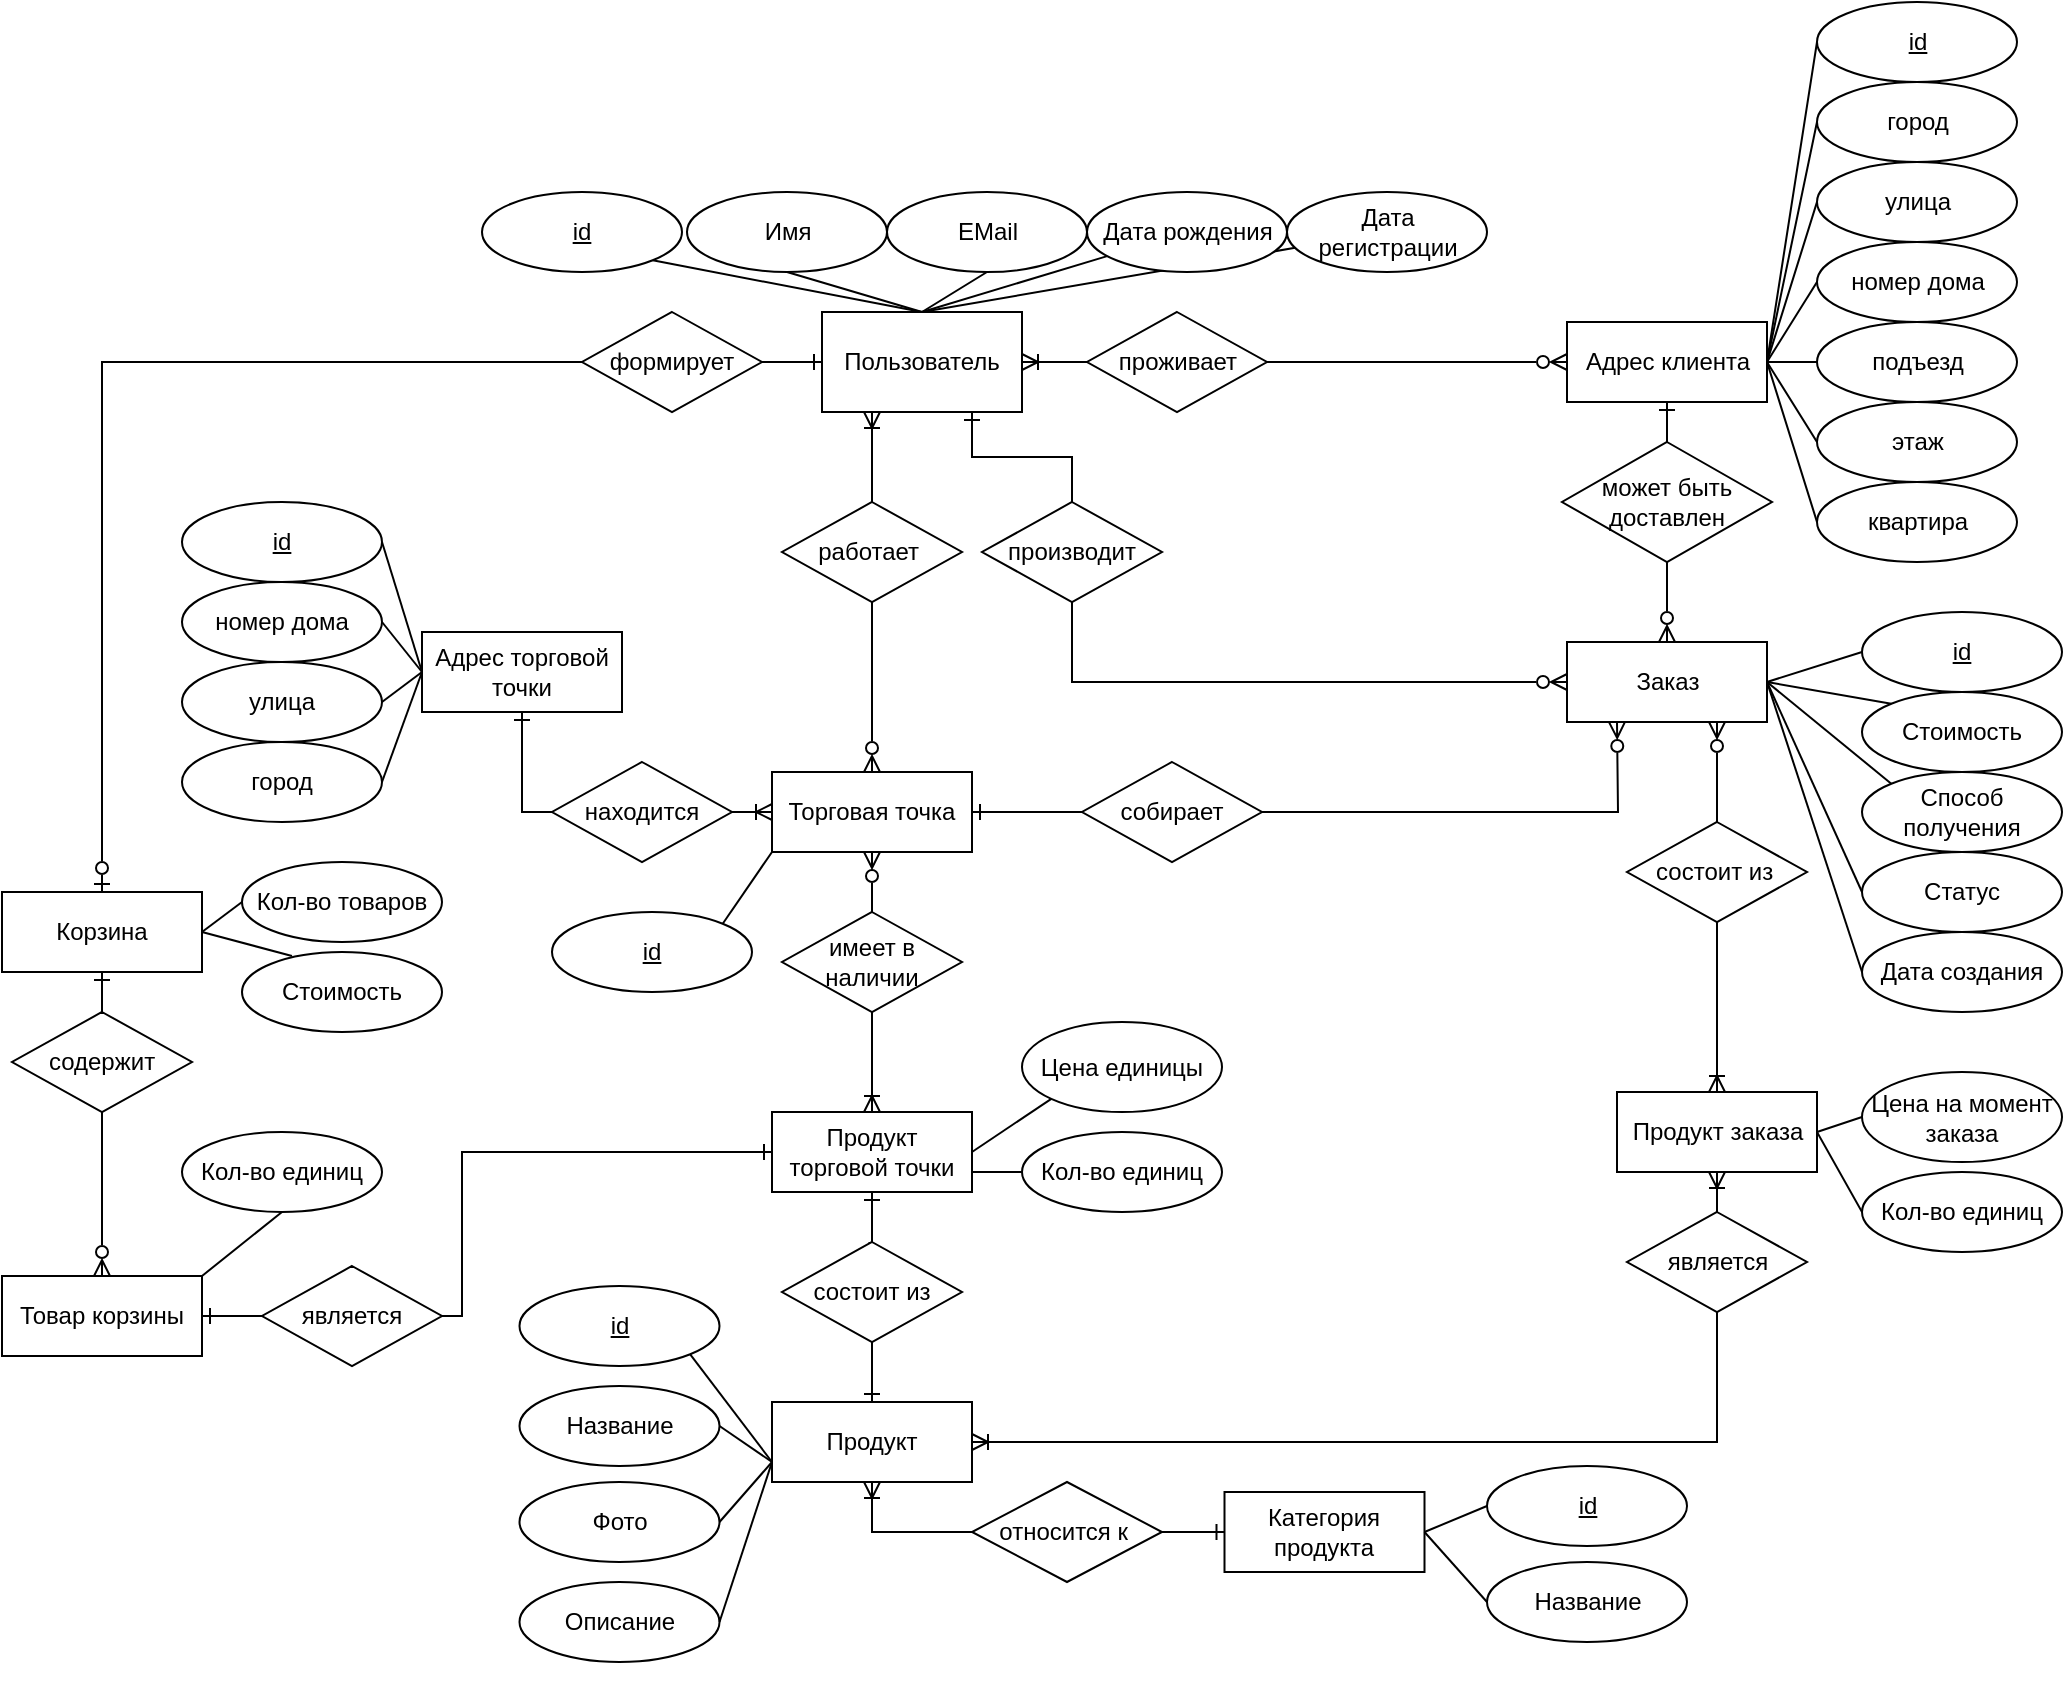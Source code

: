 <mxfile version="20.3.0" type="device"><diagram id="R2lEEEUBdFMjLlhIrx00" name="Page-1"><mxGraphModel dx="2272" dy="1844" grid="1" gridSize="10" guides="1" tooltips="1" connect="1" arrows="1" fold="1" page="1" pageScale="1" pageWidth="850" pageHeight="1100" math="0" shadow="0" extFonts="Permanent Marker^https://fonts.googleapis.com/css?family=Permanent+Marker"><root><mxCell id="0"/><mxCell id="1" parent="0"/><mxCell id="U20FG_ECyOCE9orLA3oo-28" style="rounded=0;orthogonalLoop=1;jettySize=auto;html=1;exitX=0.5;exitY=0;exitDx=0;exitDy=0;endArrow=none;endFill=0;" parent="1" source="U20FG_ECyOCE9orLA3oo-1" target="U20FG_ECyOCE9orLA3oo-9" edge="1"><mxGeometry relative="1" as="geometry"/></mxCell><mxCell id="U20FG_ECyOCE9orLA3oo-31" style="shape=connector;rounded=0;orthogonalLoop=1;jettySize=auto;html=1;exitX=0.5;exitY=0;exitDx=0;exitDy=0;labelBackgroundColor=default;fontFamily=Helvetica;fontSize=11;fontColor=default;endArrow=none;endFill=0;strokeColor=default;" parent="1" source="U20FG_ECyOCE9orLA3oo-1" target="U20FG_ECyOCE9orLA3oo-15" edge="1"><mxGeometry relative="1" as="geometry"/></mxCell><mxCell id="U20FG_ECyOCE9orLA3oo-32" style="shape=connector;rounded=0;orthogonalLoop=1;jettySize=auto;html=1;exitX=0.5;exitY=0;exitDx=0;exitDy=0;entryX=0.5;entryY=1;entryDx=0;entryDy=0;labelBackgroundColor=default;fontFamily=Helvetica;fontSize=11;fontColor=default;endArrow=none;endFill=0;strokeColor=default;" parent="1" source="U20FG_ECyOCE9orLA3oo-1" target="U20FG_ECyOCE9orLA3oo-10" edge="1"><mxGeometry relative="1" as="geometry"/></mxCell><mxCell id="U20FG_ECyOCE9orLA3oo-33" style="shape=connector;rounded=0;orthogonalLoop=1;jettySize=auto;html=1;exitX=0.5;exitY=0;exitDx=0;exitDy=0;entryX=1;entryY=1;entryDx=0;entryDy=0;labelBackgroundColor=default;fontFamily=Helvetica;fontSize=11;fontColor=default;endArrow=none;endFill=0;strokeColor=default;" parent="1" source="U20FG_ECyOCE9orLA3oo-1" target="U20FG_ECyOCE9orLA3oo-7" edge="1"><mxGeometry relative="1" as="geometry"/></mxCell><mxCell id="1pw1rTgj_6xdstITF7Y5-131" style="edgeStyle=orthogonalEdgeStyle;rounded=0;orthogonalLoop=1;jettySize=auto;html=1;exitX=0.75;exitY=1;exitDx=0;exitDy=0;startArrow=ERone;startFill=0;endArrow=none;endFill=0;entryX=0.5;entryY=0;entryDx=0;entryDy=0;" parent="1" source="U20FG_ECyOCE9orLA3oo-1" target="1pw1rTgj_6xdstITF7Y5-12" edge="1"><mxGeometry relative="1" as="geometry"><mxPoint x="400" y="190" as="targetPoint"/></mxGeometry></mxCell><mxCell id="U20FG_ECyOCE9orLA3oo-1" value="Пользователь" style="whiteSpace=wrap;html=1;align=center;" parent="1" vertex="1"><mxGeometry x="270" y="60" width="100" height="50" as="geometry"/></mxCell><mxCell id="U20FG_ECyOCE9orLA3oo-7" value="id" style="ellipse;whiteSpace=wrap;html=1;align=center;fontStyle=4;" parent="1" vertex="1"><mxGeometry x="100" width="100" height="40" as="geometry"/></mxCell><mxCell id="U20FG_ECyOCE9orLA3oo-9" value="Дата рождения" style="ellipse;whiteSpace=wrap;html=1;align=center;" parent="1" vertex="1"><mxGeometry x="402.5" width="100" height="40" as="geometry"/></mxCell><mxCell id="U20FG_ECyOCE9orLA3oo-10" value="Имя" style="ellipse;whiteSpace=wrap;html=1;align=center;" parent="1" vertex="1"><mxGeometry x="202.5" width="100" height="40" as="geometry"/></mxCell><mxCell id="x06Qnozchg4ZHrSEss-6-11" style="edgeStyle=orthogonalEdgeStyle;shape=connector;rounded=0;orthogonalLoop=1;jettySize=auto;html=1;exitX=0.5;exitY=0;exitDx=0;exitDy=0;labelBackgroundColor=default;fontFamily=Helvetica;fontSize=11;fontColor=default;endArrow=ERone;endFill=0;strokeColor=default;entryX=0.5;entryY=1;entryDx=0;entryDy=0;startArrow=none;" parent="1" source="x06Qnozchg4ZHrSEss-6-12" target="x06Qnozchg4ZHrSEss-6-10" edge="1"><mxGeometry relative="1" as="geometry"><mxPoint x="-100" y="485" as="targetPoint"/></mxGeometry></mxCell><mxCell id="x06Qnozchg4ZHrSEss-6-18" style="edgeStyle=orthogonalEdgeStyle;shape=connector;rounded=0;orthogonalLoop=1;jettySize=auto;html=1;exitX=0.5;exitY=0;exitDx=0;exitDy=0;entryX=0.5;entryY=1;entryDx=0;entryDy=0;labelBackgroundColor=default;fontFamily=Helvetica;fontSize=11;fontColor=default;startArrow=none;startFill=0;endArrow=ERzeroToMany;endFill=0;strokeColor=default;" parent="1" source="x06Qnozchg4ZHrSEss-6-19" target="x06Qnozchg4ZHrSEss-6-17" edge="1"><mxGeometry relative="1" as="geometry"/></mxCell><mxCell id="1pw1rTgj_6xdstITF7Y5-3" style="orthogonalLoop=1;jettySize=auto;html=1;entryX=0;entryY=1;entryDx=0;entryDy=0;startArrow=none;startFill=0;endArrow=none;endFill=0;rounded=0;exitX=1;exitY=0.5;exitDx=0;exitDy=0;" parent="1" source="1pw1rTgj_6xdstITF7Y5-114" target="1pw1rTgj_6xdstITF7Y5-2" edge="1"><mxGeometry relative="1" as="geometry"><mxPoint x="300" y="752" as="sourcePoint"/></mxGeometry></mxCell><mxCell id="1pw1rTgj_6xdstITF7Y5-69" style="edgeStyle=orthogonalEdgeStyle;rounded=0;orthogonalLoop=1;jettySize=auto;html=1;exitX=1;exitY=0.5;exitDx=0;exitDy=0;entryX=0.5;entryY=1;entryDx=0;entryDy=0;startArrow=ERoneToMany;startFill=0;endArrow=none;endFill=0;" parent="1" source="U20FG_ECyOCE9orLA3oo-12" target="1pw1rTgj_6xdstITF7Y5-66" edge="1"><mxGeometry relative="1" as="geometry"/></mxCell><mxCell id="1pw1rTgj_6xdstITF7Y5-98" style="edgeStyle=orthogonalEdgeStyle;rounded=0;orthogonalLoop=1;jettySize=auto;html=1;exitX=0.5;exitY=1;exitDx=0;exitDy=0;entryX=0;entryY=0.5;entryDx=0;entryDy=0;startArrow=ERoneToMany;startFill=0;endArrow=none;endFill=0;" parent="1" source="U20FG_ECyOCE9orLA3oo-12" target="1pw1rTgj_6xdstITF7Y5-97" edge="1"><mxGeometry relative="1" as="geometry"/></mxCell><mxCell id="1pw1rTgj_6xdstITF7Y5-111" style="edgeStyle=orthogonalEdgeStyle;rounded=0;orthogonalLoop=1;jettySize=auto;html=1;startArrow=ERone;startFill=0;endArrow=none;endFill=0;exitX=0;exitY=0.5;exitDx=0;exitDy=0;entryX=1;entryY=0.5;entryDx=0;entryDy=0;" parent="1" source="1pw1rTgj_6xdstITF7Y5-114" target="1pw1rTgj_6xdstITF7Y5-109" edge="1"><mxGeometry relative="1" as="geometry"><Array as="points"><mxPoint x="90" y="480"/><mxPoint x="90" y="562"/></Array></mxGeometry></mxCell><mxCell id="1pw1rTgj_6xdstITF7Y5-118" style="edgeStyle=orthogonalEdgeStyle;rounded=0;orthogonalLoop=1;jettySize=auto;html=1;exitX=0.5;exitY=0;exitDx=0;exitDy=0;entryX=0.5;entryY=1;entryDx=0;entryDy=0;startArrow=ERone;startFill=0;endArrow=none;endFill=0;" parent="1" source="U20FG_ECyOCE9orLA3oo-12" edge="1"><mxGeometry relative="1" as="geometry"><mxPoint x="293.75" y="525" as="targetPoint"/></mxGeometry></mxCell><mxCell id="U20FG_ECyOCE9orLA3oo-12" value="Продукт" style="whiteSpace=wrap;html=1;align=center;" parent="1" vertex="1"><mxGeometry x="245" y="605" width="100" height="40" as="geometry"/></mxCell><mxCell id="U20FG_ECyOCE9orLA3oo-13" value="Фото" style="ellipse;whiteSpace=wrap;html=1;align=center;" parent="1" vertex="1"><mxGeometry x="118.75" y="645" width="100" height="40" as="geometry"/></mxCell><mxCell id="U20FG_ECyOCE9orLA3oo-14" value="Описание" style="ellipse;whiteSpace=wrap;html=1;align=center;" parent="1" vertex="1"><mxGeometry x="118.75" y="695" width="100" height="40" as="geometry"/></mxCell><mxCell id="U20FG_ECyOCE9orLA3oo-15" value="Дата регистрации" style="ellipse;whiteSpace=wrap;html=1;align=center;" parent="1" vertex="1"><mxGeometry x="502.5" width="100" height="40" as="geometry"/></mxCell><mxCell id="U20FG_ECyOCE9orLA3oo-18" value="id" style="ellipse;whiteSpace=wrap;html=1;align=center;fontStyle=4;" parent="1" vertex="1"><mxGeometry x="118.75" y="547" width="100" height="40" as="geometry"/></mxCell><mxCell id="U20FG_ECyOCE9orLA3oo-39" value="" style="edgeStyle=orthogonalEdgeStyle;fontSize=12;html=1;endArrow=ERzeroToMany;rounded=0;exitX=1;exitY=0.5;exitDx=0;exitDy=0;startArrow=none;startFill=0;entryX=0;entryY=0.5;entryDx=0;entryDy=0;endFill=0;" parent="1" source="1pw1rTgj_6xdstITF7Y5-32" target="1pw1rTgj_6xdstITF7Y5-34" edge="1"><mxGeometry width="100" height="100" relative="1" as="geometry"><mxPoint x="527.5" y="95" as="sourcePoint"/><mxPoint x="537.5" y="95" as="targetPoint"/><Array as="points"/></mxGeometry></mxCell><mxCell id="U20FG_ECyOCE9orLA3oo-49" style="shape=connector;rounded=0;orthogonalLoop=1;jettySize=auto;html=1;exitX=0;exitY=0.75;exitDx=0;exitDy=0;entryX=1;entryY=1;entryDx=0;entryDy=0;labelBackgroundColor=default;fontFamily=Helvetica;fontSize=11;fontColor=default;endArrow=none;endFill=0;strokeColor=default;" parent="1" source="U20FG_ECyOCE9orLA3oo-12" target="U20FG_ECyOCE9orLA3oo-18" edge="1"><mxGeometry relative="1" as="geometry"><mxPoint x="258.75" y="302" as="sourcePoint"/><mxPoint x="138.75" y="332" as="targetPoint"/></mxGeometry></mxCell><mxCell id="U20FG_ECyOCE9orLA3oo-50" style="shape=connector;rounded=0;orthogonalLoop=1;jettySize=auto;html=1;exitX=0;exitY=0.75;exitDx=0;exitDy=0;entryX=1;entryY=0.5;entryDx=0;entryDy=0;labelBackgroundColor=default;fontFamily=Helvetica;fontSize=11;fontColor=default;endArrow=none;endFill=0;strokeColor=default;" parent="1" source="U20FG_ECyOCE9orLA3oo-12" target="U20FG_ECyOCE9orLA3oo-13" edge="1"><mxGeometry relative="1" as="geometry"><mxPoint x="303.75" y="752" as="sourcePoint"/><mxPoint x="178.75" y="822" as="targetPoint"/></mxGeometry></mxCell><mxCell id="U20FG_ECyOCE9orLA3oo-52" style="shape=connector;rounded=0;orthogonalLoop=1;jettySize=auto;html=1;exitX=0;exitY=0.75;exitDx=0;exitDy=0;entryX=1;entryY=0.5;entryDx=0;entryDy=0;labelBackgroundColor=default;fontFamily=Helvetica;fontSize=11;fontColor=default;endArrow=none;endFill=0;strokeColor=default;" parent="1" source="U20FG_ECyOCE9orLA3oo-12" target="U20FG_ECyOCE9orLA3oo-14" edge="1"><mxGeometry relative="1" as="geometry"><mxPoint x="313.75" y="762" as="sourcePoint"/><mxPoint x="188.75" y="832" as="targetPoint"/></mxGeometry></mxCell><mxCell id="x06Qnozchg4ZHrSEss-6-2" value="улица" style="ellipse;whiteSpace=wrap;html=1;align=center;" parent="1" vertex="1"><mxGeometry x="-50" y="235" width="100" height="40" as="geometry"/></mxCell><mxCell id="x06Qnozchg4ZHrSEss-6-14" style="edgeStyle=orthogonalEdgeStyle;shape=connector;rounded=0;orthogonalLoop=1;jettySize=auto;html=1;entryX=0;entryY=0.5;entryDx=0;entryDy=0;labelBackgroundColor=default;fontFamily=Helvetica;fontSize=11;fontColor=default;startArrow=none;startFill=0;endArrow=ERone;endFill=0;strokeColor=default;exitX=1;exitY=0.5;exitDx=0;exitDy=0;" parent="1" source="1pw1rTgj_6xdstITF7Y5-136" target="U20FG_ECyOCE9orLA3oo-1" edge="1"><mxGeometry relative="1" as="geometry"><mxPoint x="-90" y="175" as="sourcePoint"/><Array as="points"/></mxGeometry></mxCell><mxCell id="x06Qnozchg4ZHrSEss-6-35" style="edgeStyle=orthogonalEdgeStyle;shape=connector;rounded=0;orthogonalLoop=1;jettySize=auto;html=1;exitX=0;exitY=0.5;exitDx=0;exitDy=0;entryX=1;entryY=0.5;entryDx=0;entryDy=0;labelBackgroundColor=default;fontFamily=Helvetica;fontSize=11;fontColor=default;startArrow=none;startFill=0;endArrow=ERone;endFill=0;strokeColor=default;" parent="1" source="x06Qnozchg4ZHrSEss-6-36" target="x06Qnozchg4ZHrSEss-6-17" edge="1"><mxGeometry relative="1" as="geometry"><Array as="points"/></mxGeometry></mxCell><mxCell id="IJfcy56c3sRoouKQD-Ov-7" style="rounded=0;orthogonalLoop=1;jettySize=auto;html=1;exitX=1;exitY=0.5;exitDx=0;exitDy=0;entryX=0.25;entryY=0.05;entryDx=0;entryDy=0;fontColor=#B3B3B3;startArrow=none;startFill=0;endArrow=none;endFill=0;entryPerimeter=0;" edge="1" parent="1" source="x06Qnozchg4ZHrSEss-6-10" target="IJfcy56c3sRoouKQD-Ov-5"><mxGeometry relative="1" as="geometry"/></mxCell><mxCell id="IJfcy56c3sRoouKQD-Ov-8" style="edgeStyle=none;rounded=0;orthogonalLoop=1;jettySize=auto;html=1;exitX=1;exitY=0.5;exitDx=0;exitDy=0;entryX=0;entryY=0.5;entryDx=0;entryDy=0;fontColor=#B3B3B3;startArrow=none;startFill=0;endArrow=none;endFill=0;" edge="1" parent="1" source="x06Qnozchg4ZHrSEss-6-10" target="IJfcy56c3sRoouKQD-Ov-6"><mxGeometry relative="1" as="geometry"/></mxCell><mxCell id="x06Qnozchg4ZHrSEss-6-10" value="Корзина" style="whiteSpace=wrap;html=1;align=center;" parent="1" vertex="1"><mxGeometry x="-140" y="350" width="100" height="40" as="geometry"/></mxCell><mxCell id="x06Qnozchg4ZHrSEss-6-12" value="содержит" style="shape=rhombus;perimeter=rhombusPerimeter;whiteSpace=wrap;html=1;align=center;" parent="1" vertex="1"><mxGeometry x="-135" y="410" width="90" height="50" as="geometry"/></mxCell><mxCell id="x06Qnozchg4ZHrSEss-6-13" value="" style="edgeStyle=orthogonalEdgeStyle;shape=connector;rounded=0;orthogonalLoop=1;jettySize=auto;html=1;exitX=0.5;exitY=0;exitDx=0;exitDy=0;labelBackgroundColor=default;fontFamily=Helvetica;fontSize=11;fontColor=default;endArrow=none;endFill=0;strokeColor=default;entryX=0.5;entryY=1;entryDx=0;entryDy=0;startArrow=ERzeroToMany;startFill=0;" parent="1" source="1pw1rTgj_6xdstITF7Y5-108" target="x06Qnozchg4ZHrSEss-6-12" edge="1"><mxGeometry relative="1" as="geometry"><mxPoint x="-90" y="450" as="targetPoint"/><mxPoint x="270" y="535" as="sourcePoint"/></mxGeometry></mxCell><mxCell id="x06Qnozchg4ZHrSEss-6-16" value="" style="edgeStyle=orthogonalEdgeStyle;shape=connector;rounded=0;orthogonalLoop=1;jettySize=auto;html=1;entryX=0;entryY=0.5;entryDx=0;entryDy=0;labelBackgroundColor=default;fontFamily=Helvetica;fontSize=11;fontColor=default;startArrow=ERzeroToOne;startFill=0;endArrow=none;endFill=0;strokeColor=default;exitX=0.5;exitY=0;exitDx=0;exitDy=0;" parent="1" source="x06Qnozchg4ZHrSEss-6-10" target="1pw1rTgj_6xdstITF7Y5-136" edge="1"><mxGeometry relative="1" as="geometry"><mxPoint x="-90" y="365" as="sourcePoint"/><mxPoint x="-90" y="205" as="targetPoint"/></mxGeometry></mxCell><mxCell id="1pw1rTgj_6xdstITF7Y5-6" style="edgeStyle=none;rounded=0;orthogonalLoop=1;jettySize=auto;html=1;entryX=0.5;entryY=1;entryDx=0;entryDy=0;startArrow=none;startFill=0;endArrow=ERone;endFill=0;exitX=0;exitY=0.5;exitDx=0;exitDy=0;" parent="1" source="1pw1rTgj_6xdstITF7Y5-7" target="1pw1rTgj_6xdstITF7Y5-4" edge="1"><mxGeometry relative="1" as="geometry"><mxPoint x="110" y="380" as="sourcePoint"/><Array as="points"><mxPoint x="120" y="310"/></Array></mxGeometry></mxCell><mxCell id="x06Qnozchg4ZHrSEss-6-17" value="Торговая точка" style="whiteSpace=wrap;html=1;align=center;" parent="1" vertex="1"><mxGeometry x="245" y="290" width="100" height="40" as="geometry"/></mxCell><mxCell id="x06Qnozchg4ZHrSEss-6-19" value="имеет в наличии" style="shape=rhombus;perimeter=rhombusPerimeter;whiteSpace=wrap;html=1;align=center;" parent="1" vertex="1"><mxGeometry x="250" y="360" width="90" height="50" as="geometry"/></mxCell><mxCell id="x06Qnozchg4ZHrSEss-6-20" value="" style="edgeStyle=orthogonalEdgeStyle;shape=connector;rounded=0;orthogonalLoop=1;jettySize=auto;html=1;exitX=0.5;exitY=0;exitDx=0;exitDy=0;entryX=0.5;entryY=1;entryDx=0;entryDy=0;labelBackgroundColor=default;fontFamily=Helvetica;fontSize=11;fontColor=default;startArrow=ERoneToMany;startFill=0;endArrow=none;endFill=0;strokeColor=default;" parent="1" source="1pw1rTgj_6xdstITF7Y5-114" target="x06Qnozchg4ZHrSEss-6-19" edge="1"><mxGeometry relative="1" as="geometry"><mxPoint x="290" y="515" as="sourcePoint"/><mxPoint x="260" y="375" as="targetPoint"/></mxGeometry></mxCell><mxCell id="x06Qnozchg4ZHrSEss-6-25" value="город" style="ellipse;whiteSpace=wrap;html=1;align=center;" parent="1" vertex="1"><mxGeometry x="-50" y="275" width="100" height="40" as="geometry"/></mxCell><mxCell id="x06Qnozchg4ZHrSEss-6-27" style="rounded=0;orthogonalLoop=1;jettySize=auto;html=1;endArrow=none;endFill=0;entryX=1;entryY=0.5;entryDx=0;entryDy=0;exitX=0;exitY=0.5;exitDx=0;exitDy=0;" parent="1" source="1pw1rTgj_6xdstITF7Y5-4" target="x06Qnozchg4ZHrSEss-6-25" edge="1"><mxGeometry relative="1" as="geometry"><mxPoint x="-170" y="385" as="sourcePoint"/><mxPoint x="-201.538" y="84.991" as="targetPoint"/></mxGeometry></mxCell><mxCell id="x06Qnozchg4ZHrSEss-6-28" value="id" style="ellipse;whiteSpace=wrap;html=1;align=center;fontStyle=4;" parent="1" vertex="1"><mxGeometry x="135" y="360" width="100" height="40" as="geometry"/></mxCell><mxCell id="x06Qnozchg4ZHrSEss-6-31" style="shape=connector;rounded=0;orthogonalLoop=1;jettySize=auto;html=1;exitX=0;exitY=1;exitDx=0;exitDy=0;labelBackgroundColor=default;fontFamily=Helvetica;fontSize=11;fontColor=default;endArrow=none;endFill=0;strokeColor=default;entryX=1;entryY=0;entryDx=0;entryDy=0;" parent="1" source="x06Qnozchg4ZHrSEss-6-17" target="x06Qnozchg4ZHrSEss-6-28" edge="1"><mxGeometry relative="1" as="geometry"><mxPoint x="335" y="190" as="sourcePoint"/><mxPoint x="433.321" y="78.854" as="targetPoint"/></mxGeometry></mxCell><mxCell id="x06Qnozchg4ZHrSEss-6-33" style="rounded=0;orthogonalLoop=1;jettySize=auto;html=1;exitX=0;exitY=0.5;exitDx=0;exitDy=0;endArrow=none;endFill=0;entryX=1;entryY=0.5;entryDx=0;entryDy=0;" parent="1" source="1pw1rTgj_6xdstITF7Y5-4" target="x06Qnozchg4ZHrSEss-6-2" edge="1"><mxGeometry relative="1" as="geometry"><mxPoint x="-160" y="385" as="sourcePoint"/><mxPoint x="-100" y="395" as="targetPoint"/></mxGeometry></mxCell><mxCell id="1pw1rTgj_6xdstITF7Y5-13" style="edgeStyle=none;rounded=0;orthogonalLoop=1;jettySize=auto;html=1;exitX=1;exitY=0.5;exitDx=0;exitDy=0;entryX=0.25;entryY=1;entryDx=0;entryDy=0;startArrow=none;startFill=0;endArrow=ERzeroToMany;endFill=0;" parent="1" source="x06Qnozchg4ZHrSEss-6-36" target="1pw1rTgj_6xdstITF7Y5-11" edge="1"><mxGeometry relative="1" as="geometry"><Array as="points"><mxPoint x="668" y="310"/></Array></mxGeometry></mxCell><mxCell id="x06Qnozchg4ZHrSEss-6-45" value="номер дома" style="ellipse;whiteSpace=wrap;html=1;align=center;" parent="1" vertex="1"><mxGeometry x="-50" y="195" width="100" height="40" as="geometry"/></mxCell><mxCell id="x06Qnozchg4ZHrSEss-6-46" style="rounded=0;orthogonalLoop=1;jettySize=auto;html=1;exitX=0;exitY=0.5;exitDx=0;exitDy=0;endArrow=none;endFill=0;entryX=1;entryY=0.5;entryDx=0;entryDy=0;" parent="1" source="1pw1rTgj_6xdstITF7Y5-4" target="x06Qnozchg4ZHrSEss-6-45" edge="1"><mxGeometry relative="1" as="geometry"><mxPoint x="-160" y="395" as="sourcePoint"/><mxPoint x="-107" y="382" as="targetPoint"/></mxGeometry></mxCell><mxCell id="x06Qnozchg4ZHrSEss-6-62" value="Название" style="ellipse;whiteSpace=wrap;html=1;align=center;" parent="1" vertex="1"><mxGeometry x="118.75" y="597" width="100" height="40" as="geometry"/></mxCell><mxCell id="x06Qnozchg4ZHrSEss-6-64" style="shape=connector;rounded=0;orthogonalLoop=1;jettySize=auto;html=1;exitX=0;exitY=0.75;exitDx=0;exitDy=0;labelBackgroundColor=default;fontFamily=Helvetica;fontSize=11;fontColor=default;endArrow=none;endFill=0;strokeColor=default;entryX=1;entryY=0.5;entryDx=0;entryDy=0;" parent="1" source="U20FG_ECyOCE9orLA3oo-12" target="x06Qnozchg4ZHrSEss-6-62" edge="1"><mxGeometry relative="1" as="geometry"><mxPoint x="308.75" y="712" as="sourcePoint"/><mxPoint x="318.75" y="832" as="targetPoint"/></mxGeometry></mxCell><mxCell id="x06Qnozchg4ZHrSEss-6-65" value="EMail" style="ellipse;whiteSpace=wrap;html=1;align=center;" parent="1" vertex="1"><mxGeometry x="302.5" width="100" height="40" as="geometry"/></mxCell><mxCell id="x06Qnozchg4ZHrSEss-6-67" style="shape=connector;rounded=0;orthogonalLoop=1;jettySize=auto;html=1;exitX=0.5;exitY=0;exitDx=0;exitDy=0;entryX=0.5;entryY=1;entryDx=0;entryDy=0;labelBackgroundColor=default;fontFamily=Helvetica;fontSize=11;fontColor=default;endArrow=none;endFill=0;strokeColor=default;" parent="1" source="U20FG_ECyOCE9orLA3oo-1" target="x06Qnozchg4ZHrSEss-6-65" edge="1"><mxGeometry relative="1" as="geometry"><mxPoint x="337.5" y="85" as="sourcePoint"/><mxPoint x="247.5" y="5" as="targetPoint"/></mxGeometry></mxCell><mxCell id="1pw1rTgj_6xdstITF7Y5-1" style="edgeStyle=orthogonalEdgeStyle;rounded=0;orthogonalLoop=1;jettySize=auto;html=1;exitX=0.5;exitY=1;exitDx=0;exitDy=0;startArrow=ERzeroToOne;startFill=0;endArrow=ERzeroToMany;endFill=0;" parent="1" source="U20FG_ECyOCE9orLA3oo-14" target="U20FG_ECyOCE9orLA3oo-14" edge="1"><mxGeometry relative="1" as="geometry"/></mxCell><mxCell id="1pw1rTgj_6xdstITF7Y5-2" value="Цена единицы" style="ellipse;whiteSpace=wrap;html=1;align=center;" parent="1" vertex="1"><mxGeometry x="370" y="415" width="100" height="45" as="geometry"/></mxCell><mxCell id="1pw1rTgj_6xdstITF7Y5-4" value="Адрес торговой точки" style="whiteSpace=wrap;html=1;align=center;" parent="1" vertex="1"><mxGeometry x="70" y="220" width="100" height="40" as="geometry"/></mxCell><mxCell id="1pw1rTgj_6xdstITF7Y5-7" value="находится" style="shape=rhombus;perimeter=rhombusPerimeter;whiteSpace=wrap;html=1;align=center;" parent="1" vertex="1"><mxGeometry x="135" y="285" width="90" height="50" as="geometry"/></mxCell><mxCell id="1pw1rTgj_6xdstITF7Y5-8" value="" style="edgeStyle=none;rounded=0;orthogonalLoop=1;jettySize=auto;html=1;exitX=0;exitY=0.5;exitDx=0;exitDy=0;entryX=1;entryY=0.5;entryDx=0;entryDy=0;startArrow=ERoneToMany;startFill=0;endArrow=none;endFill=0;" parent="1" source="x06Qnozchg4ZHrSEss-6-17" target="1pw1rTgj_6xdstITF7Y5-7" edge="1"><mxGeometry relative="1" as="geometry"><mxPoint x="350" y="380" as="sourcePoint"/><mxPoint x="510" y="380" as="targetPoint"/></mxGeometry></mxCell><mxCell id="1pw1rTgj_6xdstITF7Y5-65" style="edgeStyle=orthogonalEdgeStyle;rounded=0;orthogonalLoop=1;jettySize=auto;html=1;exitX=0.5;exitY=0;exitDx=0;exitDy=0;entryX=0.5;entryY=1;entryDx=0;entryDy=0;startArrow=ERzeroToMany;startFill=0;endArrow=none;endFill=0;" parent="1" source="1pw1rTgj_6xdstITF7Y5-11" target="1pw1rTgj_6xdstITF7Y5-57" edge="1"><mxGeometry relative="1" as="geometry"/></mxCell><mxCell id="1pw1rTgj_6xdstITF7Y5-11" value="Заказ" style="whiteSpace=wrap;html=1;align=center;" parent="1" vertex="1"><mxGeometry x="642.5" y="225" width="100" height="40" as="geometry"/></mxCell><mxCell id="1pw1rTgj_6xdstITF7Y5-15" style="edgeStyle=orthogonalEdgeStyle;rounded=0;orthogonalLoop=1;jettySize=auto;html=1;exitX=0.5;exitY=1;exitDx=0;exitDy=0;startArrow=none;startFill=0;endArrow=ERzeroToMany;endFill=0;entryX=0;entryY=0.5;entryDx=0;entryDy=0;" parent="1" source="1pw1rTgj_6xdstITF7Y5-12" target="1pw1rTgj_6xdstITF7Y5-11" edge="1"><mxGeometry relative="1" as="geometry"><mxPoint x="640" y="290" as="targetPoint"/></mxGeometry></mxCell><mxCell id="1pw1rTgj_6xdstITF7Y5-12" value="производит" style="shape=rhombus;perimeter=rhombusPerimeter;whiteSpace=wrap;html=1;align=center;" parent="1" vertex="1"><mxGeometry x="350" y="155" width="90" height="50" as="geometry"/></mxCell><mxCell id="1pw1rTgj_6xdstITF7Y5-16" value="id" style="ellipse;whiteSpace=wrap;html=1;align=center;fontStyle=4;" parent="1" vertex="1"><mxGeometry x="790" y="210" width="100" height="40" as="geometry"/></mxCell><mxCell id="1pw1rTgj_6xdstITF7Y5-20" value="Стоимость" style="ellipse;whiteSpace=wrap;html=1;align=center;" parent="1" vertex="1"><mxGeometry x="790" y="250" width="100" height="40" as="geometry"/></mxCell><mxCell id="1pw1rTgj_6xdstITF7Y5-21" value="Способ получения" style="ellipse;whiteSpace=wrap;html=1;align=center;" parent="1" vertex="1"><mxGeometry x="790" y="290" width="100" height="40" as="geometry"/></mxCell><mxCell id="1pw1rTgj_6xdstITF7Y5-22" value="Статус" style="ellipse;whiteSpace=wrap;html=1;align=center;" parent="1" vertex="1"><mxGeometry x="790" y="330" width="100" height="40" as="geometry"/></mxCell><mxCell id="1pw1rTgj_6xdstITF7Y5-23" value="Дата создания" style="ellipse;whiteSpace=wrap;html=1;align=center;" parent="1" vertex="1"><mxGeometry x="790" y="370" width="100" height="40" as="geometry"/></mxCell><mxCell id="1pw1rTgj_6xdstITF7Y5-26" style="shape=connector;rounded=0;orthogonalLoop=1;jettySize=auto;html=1;exitX=1;exitY=0.5;exitDx=0;exitDy=0;entryX=0;entryY=0.5;entryDx=0;entryDy=0;labelBackgroundColor=default;fontFamily=Helvetica;fontSize=11;fontColor=default;endArrow=none;endFill=0;strokeColor=default;" parent="1" source="1pw1rTgj_6xdstITF7Y5-11" target="1pw1rTgj_6xdstITF7Y5-23" edge="1"><mxGeometry relative="1" as="geometry"><mxPoint x="384.64" y="239.14" as="sourcePoint"/><mxPoint x="284.995" y="264.998" as="targetPoint"/></mxGeometry></mxCell><mxCell id="1pw1rTgj_6xdstITF7Y5-27" style="shape=connector;rounded=0;orthogonalLoop=1;jettySize=auto;html=1;exitX=1;exitY=0.5;exitDx=0;exitDy=0;entryX=0;entryY=0.5;entryDx=0;entryDy=0;labelBackgroundColor=default;fontFamily=Helvetica;fontSize=11;fontColor=default;endArrow=none;endFill=0;strokeColor=default;startArrow=none;" parent="1" source="1pw1rTgj_6xdstITF7Y5-11" target="1pw1rTgj_6xdstITF7Y5-22" edge="1"><mxGeometry relative="1" as="geometry"><mxPoint x="394.64" y="249.14" as="sourcePoint"/><mxPoint x="294.995" y="274.998" as="targetPoint"/></mxGeometry></mxCell><mxCell id="1pw1rTgj_6xdstITF7Y5-28" style="shape=connector;rounded=0;orthogonalLoop=1;jettySize=auto;html=1;exitX=1;exitY=0.5;exitDx=0;exitDy=0;entryX=0;entryY=0;entryDx=0;entryDy=0;labelBackgroundColor=default;fontFamily=Helvetica;fontSize=11;fontColor=default;endArrow=none;endFill=0;strokeColor=default;" parent="1" source="1pw1rTgj_6xdstITF7Y5-11" target="1pw1rTgj_6xdstITF7Y5-21" edge="1"><mxGeometry relative="1" as="geometry"><mxPoint x="404.64" y="259.14" as="sourcePoint"/><mxPoint x="304.995" y="284.998" as="targetPoint"/></mxGeometry></mxCell><mxCell id="1pw1rTgj_6xdstITF7Y5-29" style="shape=connector;rounded=0;orthogonalLoop=1;jettySize=auto;html=1;exitX=1;exitY=0.5;exitDx=0;exitDy=0;entryX=0;entryY=0;entryDx=0;entryDy=0;labelBackgroundColor=default;fontFamily=Helvetica;fontSize=11;fontColor=default;endArrow=none;endFill=0;strokeColor=default;" parent="1" source="1pw1rTgj_6xdstITF7Y5-11" target="1pw1rTgj_6xdstITF7Y5-20" edge="1"><mxGeometry relative="1" as="geometry"><mxPoint x="414.64" y="269.14" as="sourcePoint"/><mxPoint x="314.995" y="294.998" as="targetPoint"/></mxGeometry></mxCell><mxCell id="1pw1rTgj_6xdstITF7Y5-30" style="shape=connector;rounded=0;orthogonalLoop=1;jettySize=auto;html=1;exitX=1;exitY=0.5;exitDx=0;exitDy=0;entryX=0;entryY=0.5;entryDx=0;entryDy=0;labelBackgroundColor=default;fontFamily=Helvetica;fontSize=11;fontColor=default;endArrow=none;endFill=0;strokeColor=default;" parent="1" source="1pw1rTgj_6xdstITF7Y5-11" target="1pw1rTgj_6xdstITF7Y5-16" edge="1"><mxGeometry relative="1" as="geometry"><mxPoint x="424.64" y="279.14" as="sourcePoint"/><mxPoint x="324.995" y="304.998" as="targetPoint"/></mxGeometry></mxCell><mxCell id="1pw1rTgj_6xdstITF7Y5-32" value="проживает" style="shape=rhombus;perimeter=rhombusPerimeter;whiteSpace=wrap;html=1;align=center;" parent="1" vertex="1"><mxGeometry x="402.5" y="60" width="90" height="50" as="geometry"/></mxCell><mxCell id="1pw1rTgj_6xdstITF7Y5-33" value="" style="edgeStyle=orthogonalEdgeStyle;fontSize=12;html=1;endArrow=none;rounded=0;exitX=1;exitY=0.5;exitDx=0;exitDy=0;startArrow=ERoneToMany;startFill=0;entryX=0;entryY=0.5;entryDx=0;entryDy=0;" parent="1" source="U20FG_ECyOCE9orLA3oo-1" target="1pw1rTgj_6xdstITF7Y5-32" edge="1"><mxGeometry width="100" height="100" relative="1" as="geometry"><mxPoint x="377.5" y="95" as="sourcePoint"/><mxPoint x="437.5" y="95" as="targetPoint"/></mxGeometry></mxCell><mxCell id="1pw1rTgj_6xdstITF7Y5-63" style="edgeStyle=orthogonalEdgeStyle;rounded=0;orthogonalLoop=1;jettySize=auto;html=1;startArrow=ERone;startFill=0;endArrow=none;endFill=0;" parent="1" source="1pw1rTgj_6xdstITF7Y5-34" target="1pw1rTgj_6xdstITF7Y5-57" edge="1"><mxGeometry relative="1" as="geometry"/></mxCell><mxCell id="1pw1rTgj_6xdstITF7Y5-34" value="Адрес клиента" style="whiteSpace=wrap;html=1;align=center;" parent="1" vertex="1"><mxGeometry x="642.5" y="65" width="100" height="40" as="geometry"/></mxCell><mxCell id="1pw1rTgj_6xdstITF7Y5-35" value="город" style="ellipse;whiteSpace=wrap;html=1;align=center;" parent="1" vertex="1"><mxGeometry x="767.5" y="-55" width="100" height="40" as="geometry"/></mxCell><mxCell id="1pw1rTgj_6xdstITF7Y5-36" value="улица" style="ellipse;whiteSpace=wrap;html=1;align=center;" parent="1" vertex="1"><mxGeometry x="767.5" y="-15" width="100" height="40" as="geometry"/></mxCell><mxCell id="1pw1rTgj_6xdstITF7Y5-37" value="номер дома" style="ellipse;whiteSpace=wrap;html=1;align=center;" parent="1" vertex="1"><mxGeometry x="767.5" y="25" width="100" height="40" as="geometry"/></mxCell><mxCell id="1pw1rTgj_6xdstITF7Y5-38" value="подъезд" style="ellipse;whiteSpace=wrap;html=1;align=center;" parent="1" vertex="1"><mxGeometry x="767.5" y="65" width="100" height="40" as="geometry"/></mxCell><mxCell id="1pw1rTgj_6xdstITF7Y5-39" value="этаж" style="ellipse;whiteSpace=wrap;html=1;align=center;" parent="1" vertex="1"><mxGeometry x="767.5" y="105" width="100" height="40" as="geometry"/></mxCell><mxCell id="1pw1rTgj_6xdstITF7Y5-41" value="квартира" style="ellipse;whiteSpace=wrap;html=1;align=center;" parent="1" vertex="1"><mxGeometry x="767.5" y="145" width="100" height="40" as="geometry"/></mxCell><mxCell id="1pw1rTgj_6xdstITF7Y5-44" value="id" style="ellipse;whiteSpace=wrap;html=1;align=center;fontStyle=4;" parent="1" vertex="1"><mxGeometry x="767.5" y="-95" width="100" height="40" as="geometry"/></mxCell><mxCell id="1pw1rTgj_6xdstITF7Y5-45" value="id" style="ellipse;whiteSpace=wrap;html=1;align=center;fontStyle=4;" parent="1" vertex="1"><mxGeometry x="-50" y="155" width="100" height="40" as="geometry"/></mxCell><mxCell id="1pw1rTgj_6xdstITF7Y5-47" style="rounded=0;orthogonalLoop=1;jettySize=auto;html=1;exitX=0;exitY=0.5;exitDx=0;exitDy=0;endArrow=none;endFill=0;entryX=1;entryY=0.5;entryDx=0;entryDy=0;" parent="1" source="1pw1rTgj_6xdstITF7Y5-4" target="1pw1rTgj_6xdstITF7Y5-45" edge="1"><mxGeometry relative="1" as="geometry"><mxPoint x="50" y="415" as="sourcePoint"/><mxPoint x="80" y="475" as="targetPoint"/></mxGeometry></mxCell><mxCell id="1pw1rTgj_6xdstITF7Y5-49" style="rounded=0;orthogonalLoop=1;jettySize=auto;html=1;endArrow=none;endFill=0;entryX=0;entryY=0.5;entryDx=0;entryDy=0;exitX=1;exitY=0.5;exitDx=0;exitDy=0;" parent="1" source="1pw1rTgj_6xdstITF7Y5-34" target="1pw1rTgj_6xdstITF7Y5-35" edge="1"><mxGeometry relative="1" as="geometry"><mxPoint x="937.5" y="-55" as="sourcePoint"/><mxPoint x="967.5" y="85" as="targetPoint"/></mxGeometry></mxCell><mxCell id="1pw1rTgj_6xdstITF7Y5-50" style="rounded=0;orthogonalLoop=1;jettySize=auto;html=1;endArrow=none;endFill=0;entryX=0;entryY=0.5;entryDx=0;entryDy=0;exitX=1;exitY=0.5;exitDx=0;exitDy=0;" parent="1" source="1pw1rTgj_6xdstITF7Y5-34" target="1pw1rTgj_6xdstITF7Y5-36" edge="1"><mxGeometry relative="1" as="geometry"><mxPoint x="937.5" y="-55" as="sourcePoint"/><mxPoint x="967.5" y="85" as="targetPoint"/></mxGeometry></mxCell><mxCell id="1pw1rTgj_6xdstITF7Y5-51" style="rounded=0;orthogonalLoop=1;jettySize=auto;html=1;endArrow=none;endFill=0;entryX=0;entryY=0.5;entryDx=0;entryDy=0;exitX=1;exitY=0.5;exitDx=0;exitDy=0;" parent="1" source="1pw1rTgj_6xdstITF7Y5-34" target="1pw1rTgj_6xdstITF7Y5-37" edge="1"><mxGeometry relative="1" as="geometry"><mxPoint x="947.5" y="-45" as="sourcePoint"/><mxPoint x="977.5" y="95" as="targetPoint"/></mxGeometry></mxCell><mxCell id="1pw1rTgj_6xdstITF7Y5-52" style="rounded=0;orthogonalLoop=1;jettySize=auto;html=1;endArrow=none;endFill=0;entryX=0;entryY=0.5;entryDx=0;entryDy=0;exitX=1;exitY=0.5;exitDx=0;exitDy=0;" parent="1" source="1pw1rTgj_6xdstITF7Y5-34" target="1pw1rTgj_6xdstITF7Y5-44" edge="1"><mxGeometry relative="1" as="geometry"><mxPoint x="957.5" y="-35" as="sourcePoint"/><mxPoint x="987.5" y="105" as="targetPoint"/></mxGeometry></mxCell><mxCell id="1pw1rTgj_6xdstITF7Y5-53" style="rounded=0;orthogonalLoop=1;jettySize=auto;html=1;endArrow=none;endFill=0;entryX=0;entryY=0.5;entryDx=0;entryDy=0;exitX=1;exitY=0.5;exitDx=0;exitDy=0;" parent="1" source="1pw1rTgj_6xdstITF7Y5-34" target="1pw1rTgj_6xdstITF7Y5-38" edge="1"><mxGeometry relative="1" as="geometry"><mxPoint x="967.5" y="-25" as="sourcePoint"/><mxPoint x="997.5" y="115" as="targetPoint"/></mxGeometry></mxCell><mxCell id="1pw1rTgj_6xdstITF7Y5-54" style="rounded=0;orthogonalLoop=1;jettySize=auto;html=1;endArrow=none;endFill=0;entryX=0;entryY=0.5;entryDx=0;entryDy=0;exitX=1;exitY=0.5;exitDx=0;exitDy=0;" parent="1" source="1pw1rTgj_6xdstITF7Y5-34" target="1pw1rTgj_6xdstITF7Y5-39" edge="1"><mxGeometry relative="1" as="geometry"><mxPoint x="740" y="140" as="sourcePoint"/><mxPoint x="1010" y="170" as="targetPoint"/></mxGeometry></mxCell><mxCell id="1pw1rTgj_6xdstITF7Y5-55" style="rounded=0;orthogonalLoop=1;jettySize=auto;html=1;endArrow=none;endFill=0;entryX=0;entryY=0.5;entryDx=0;entryDy=0;exitX=1;exitY=0.5;exitDx=0;exitDy=0;" parent="1" source="1pw1rTgj_6xdstITF7Y5-34" target="1pw1rTgj_6xdstITF7Y5-41" edge="1"><mxGeometry relative="1" as="geometry"><mxPoint x="990" y="40" as="sourcePoint"/><mxPoint x="1020" y="180" as="targetPoint"/></mxGeometry></mxCell><mxCell id="x06Qnozchg4ZHrSEss-6-36" value="собирает" style="shape=rhombus;perimeter=rhombusPerimeter;whiteSpace=wrap;html=1;align=center;" parent="1" vertex="1"><mxGeometry x="400" y="285" width="90" height="50" as="geometry"/></mxCell><mxCell id="1pw1rTgj_6xdstITF7Y5-57" value="может быть доставлен" style="shape=rhombus;perimeter=rhombusPerimeter;whiteSpace=wrap;html=1;align=center;" parent="1" vertex="1"><mxGeometry x="640" y="125" width="105" height="60" as="geometry"/></mxCell><mxCell id="1pw1rTgj_6xdstITF7Y5-66" value="является" style="shape=rhombus;perimeter=rhombusPerimeter;whiteSpace=wrap;html=1;align=center;" parent="1" vertex="1"><mxGeometry x="672.5" y="510" width="90" height="50" as="geometry"/></mxCell><mxCell id="1pw1rTgj_6xdstITF7Y5-133" style="edgeStyle=orthogonalEdgeStyle;rounded=0;orthogonalLoop=1;jettySize=auto;html=1;exitX=0.5;exitY=0;exitDx=0;exitDy=0;entryX=0.25;entryY=1;entryDx=0;entryDy=0;startArrow=none;startFill=0;endArrow=ERoneToMany;endFill=0;" parent="1" source="1pw1rTgj_6xdstITF7Y5-76" target="U20FG_ECyOCE9orLA3oo-1" edge="1"><mxGeometry relative="1" as="geometry"/></mxCell><mxCell id="1pw1rTgj_6xdstITF7Y5-134" style="edgeStyle=orthogonalEdgeStyle;rounded=0;orthogonalLoop=1;jettySize=auto;html=1;exitX=0.5;exitY=1;exitDx=0;exitDy=0;startArrow=none;startFill=0;endArrow=ERzeroToMany;endFill=0;" parent="1" source="1pw1rTgj_6xdstITF7Y5-76" target="x06Qnozchg4ZHrSEss-6-17" edge="1"><mxGeometry relative="1" as="geometry"/></mxCell><mxCell id="1pw1rTgj_6xdstITF7Y5-76" value="работает&amp;nbsp;" style="shape=rhombus;perimeter=rhombusPerimeter;whiteSpace=wrap;html=1;align=center;" parent="1" vertex="1"><mxGeometry x="250" y="155" width="90" height="50" as="geometry"/></mxCell><mxCell id="1pw1rTgj_6xdstITF7Y5-84" style="edgeStyle=orthogonalEdgeStyle;rounded=0;orthogonalLoop=1;jettySize=auto;html=1;exitX=0.5;exitY=1;exitDx=0;exitDy=0;startArrow=ERoneToMany;startFill=0;endArrow=none;endFill=0;" parent="1" edge="1"><mxGeometry relative="1" as="geometry"><mxPoint x="180" y="440" as="sourcePoint"/><mxPoint x="180" y="440" as="targetPoint"/></mxGeometry></mxCell><mxCell id="1pw1rTgj_6xdstITF7Y5-97" value="относится к&amp;nbsp;" style="shape=rhombus;perimeter=rhombusPerimeter;whiteSpace=wrap;html=1;align=center;" parent="1" vertex="1"><mxGeometry x="345" y="645" width="95" height="50" as="geometry"/></mxCell><mxCell id="1pw1rTgj_6xdstITF7Y5-101" style="edgeStyle=orthogonalEdgeStyle;rounded=0;orthogonalLoop=1;jettySize=auto;html=1;exitX=0;exitY=0.5;exitDx=0;exitDy=0;entryX=1;entryY=0.5;entryDx=0;entryDy=0;startArrow=ERone;startFill=0;endArrow=none;endFill=0;" parent="1" source="1pw1rTgj_6xdstITF7Y5-99" target="1pw1rTgj_6xdstITF7Y5-97" edge="1"><mxGeometry relative="1" as="geometry"/></mxCell><mxCell id="1pw1rTgj_6xdstITF7Y5-99" value="Категория продукта" style="whiteSpace=wrap;html=1;align=center;" parent="1" vertex="1"><mxGeometry x="471.25" y="650" width="100" height="40" as="geometry"/></mxCell><mxCell id="1pw1rTgj_6xdstITF7Y5-102" value="id" style="ellipse;whiteSpace=wrap;html=1;align=center;fontStyle=4;" parent="1" vertex="1"><mxGeometry x="602.5" y="637" width="100" height="40" as="geometry"/></mxCell><mxCell id="1pw1rTgj_6xdstITF7Y5-103" value="Название" style="ellipse;whiteSpace=wrap;html=1;align=center;" parent="1" vertex="1"><mxGeometry x="602.5" y="685" width="100" height="40" as="geometry"/></mxCell><mxCell id="1pw1rTgj_6xdstITF7Y5-106" style="shape=connector;rounded=0;orthogonalLoop=1;jettySize=auto;html=1;exitX=0;exitY=0.5;exitDx=0;exitDy=0;entryX=1;entryY=0.5;entryDx=0;entryDy=0;labelBackgroundColor=default;fontFamily=Helvetica;fontSize=11;fontColor=default;endArrow=none;endFill=0;strokeColor=default;" parent="1" source="1pw1rTgj_6xdstITF7Y5-102" target="1pw1rTgj_6xdstITF7Y5-99" edge="1"><mxGeometry relative="1" as="geometry"><mxPoint x="448.75" y="457" as="sourcePoint"/><mxPoint x="388.75" y="557" as="targetPoint"/></mxGeometry></mxCell><mxCell id="1pw1rTgj_6xdstITF7Y5-107" style="shape=connector;rounded=0;orthogonalLoop=1;jettySize=auto;html=1;exitX=0;exitY=0.5;exitDx=0;exitDy=0;entryX=1;entryY=0.5;entryDx=0;entryDy=0;labelBackgroundColor=default;fontFamily=Helvetica;fontSize=11;fontColor=default;endArrow=none;endFill=0;strokeColor=default;" parent="1" source="1pw1rTgj_6xdstITF7Y5-103" target="1pw1rTgj_6xdstITF7Y5-99" edge="1"><mxGeometry relative="1" as="geometry"><mxPoint x="348.75" y="722" as="sourcePoint"/><mxPoint x="288.75" y="822" as="targetPoint"/></mxGeometry></mxCell><mxCell id="1pw1rTgj_6xdstITF7Y5-110" style="edgeStyle=orthogonalEdgeStyle;rounded=0;orthogonalLoop=1;jettySize=auto;html=1;entryX=0;entryY=0.5;entryDx=0;entryDy=0;startArrow=ERone;startFill=0;endArrow=none;endFill=0;" parent="1" source="1pw1rTgj_6xdstITF7Y5-108" target="1pw1rTgj_6xdstITF7Y5-109" edge="1"><mxGeometry relative="1" as="geometry"/></mxCell><mxCell id="1pw1rTgj_6xdstITF7Y5-108" value="Товар корзины" style="whiteSpace=wrap;html=1;align=center;" parent="1" vertex="1"><mxGeometry x="-140" y="542" width="100" height="40" as="geometry"/></mxCell><mxCell id="1pw1rTgj_6xdstITF7Y5-109" value="является" style="shape=rhombus;perimeter=rhombusPerimeter;whiteSpace=wrap;html=1;align=center;" parent="1" vertex="1"><mxGeometry x="-10" y="537" width="90" height="50" as="geometry"/></mxCell><mxCell id="1pw1rTgj_6xdstITF7Y5-112" value="Кол-во единиц" style="ellipse;whiteSpace=wrap;html=1;align=center;" parent="1" vertex="1"><mxGeometry x="-50" y="470" width="100" height="40" as="geometry"/></mxCell><mxCell id="1pw1rTgj_6xdstITF7Y5-113" style="shape=connector;rounded=0;orthogonalLoop=1;jettySize=auto;html=1;exitX=1;exitY=0;exitDx=0;exitDy=0;labelBackgroundColor=default;fontFamily=Helvetica;fontSize=11;fontColor=default;endArrow=none;endFill=0;strokeColor=default;entryX=0.5;entryY=1;entryDx=0;entryDy=0;" parent="1" source="1pw1rTgj_6xdstITF7Y5-108" target="1pw1rTgj_6xdstITF7Y5-112" edge="1"><mxGeometry relative="1" as="geometry"><mxPoint x="340" y="790" as="sourcePoint"/><mxPoint x="280" y="850" as="targetPoint"/></mxGeometry></mxCell><mxCell id="1pw1rTgj_6xdstITF7Y5-116" style="edgeStyle=orthogonalEdgeStyle;rounded=0;orthogonalLoop=1;jettySize=auto;html=1;entryX=0.5;entryY=0;entryDx=0;entryDy=0;startArrow=ERone;startFill=0;endArrow=none;endFill=0;" parent="1" source="1pw1rTgj_6xdstITF7Y5-114" target="1pw1rTgj_6xdstITF7Y5-115" edge="1"><mxGeometry relative="1" as="geometry"/></mxCell><mxCell id="1pw1rTgj_6xdstITF7Y5-114" value="Продукт торговой точки" style="whiteSpace=wrap;html=1;align=center;" parent="1" vertex="1"><mxGeometry x="245" y="460" width="100" height="40" as="geometry"/></mxCell><mxCell id="1pw1rTgj_6xdstITF7Y5-115" value="состоит из" style="shape=rhombus;perimeter=rhombusPerimeter;whiteSpace=wrap;html=1;align=center;" parent="1" vertex="1"><mxGeometry x="250" y="525" width="90" height="50" as="geometry"/></mxCell><mxCell id="1pw1rTgj_6xdstITF7Y5-119" value="Кол-во единиц" style="ellipse;whiteSpace=wrap;html=1;align=center;" parent="1" vertex="1"><mxGeometry x="370" y="470" width="100" height="40" as="geometry"/></mxCell><mxCell id="1pw1rTgj_6xdstITF7Y5-120" style="shape=connector;rounded=0;orthogonalLoop=1;jettySize=auto;html=1;exitX=1;exitY=0.75;exitDx=0;exitDy=0;entryX=0;entryY=0.5;entryDx=0;entryDy=0;labelBackgroundColor=default;fontFamily=Helvetica;fontSize=11;fontColor=default;endArrow=none;endFill=0;strokeColor=default;" parent="1" source="1pw1rTgj_6xdstITF7Y5-114" target="1pw1rTgj_6xdstITF7Y5-119" edge="1"><mxGeometry relative="1" as="geometry"><mxPoint x="310" y="762" as="sourcePoint"/><mxPoint x="250" y="902" as="targetPoint"/></mxGeometry></mxCell><mxCell id="1pw1rTgj_6xdstITF7Y5-124" style="edgeStyle=orthogonalEdgeStyle;rounded=0;orthogonalLoop=1;jettySize=auto;html=1;entryX=0.5;entryY=1;entryDx=0;entryDy=0;startArrow=ERoneToMany;startFill=0;endArrow=none;endFill=0;" parent="1" source="1pw1rTgj_6xdstITF7Y5-121" target="1pw1rTgj_6xdstITF7Y5-122" edge="1"><mxGeometry relative="1" as="geometry"><mxPoint x="770" y="540" as="sourcePoint"/></mxGeometry></mxCell><mxCell id="1pw1rTgj_6xdstITF7Y5-125" style="edgeStyle=orthogonalEdgeStyle;rounded=0;orthogonalLoop=1;jettySize=auto;html=1;startArrow=ERoneToMany;startFill=0;endArrow=none;endFill=0;" parent="1" source="1pw1rTgj_6xdstITF7Y5-121" target="1pw1rTgj_6xdstITF7Y5-66" edge="1"><mxGeometry relative="1" as="geometry"/></mxCell><mxCell id="1pw1rTgj_6xdstITF7Y5-121" value="Продукт заказа" style="whiteSpace=wrap;html=1;align=center;" parent="1" vertex="1"><mxGeometry x="667.5" y="450" width="100" height="40" as="geometry"/></mxCell><mxCell id="1pw1rTgj_6xdstITF7Y5-122" value="состоит из&amp;nbsp;" style="shape=rhombus;perimeter=rhombusPerimeter;whiteSpace=wrap;html=1;align=center;" parent="1" vertex="1"><mxGeometry x="672.5" y="315" width="90" height="50" as="geometry"/></mxCell><mxCell id="1pw1rTgj_6xdstITF7Y5-123" style="edgeStyle=none;rounded=0;orthogonalLoop=1;jettySize=auto;html=1;entryX=0.75;entryY=1;entryDx=0;entryDy=0;startArrow=none;startFill=0;endArrow=ERzeroToMany;endFill=0;exitX=0.5;exitY=0;exitDx=0;exitDy=0;" parent="1" source="1pw1rTgj_6xdstITF7Y5-122" target="1pw1rTgj_6xdstITF7Y5-11" edge="1"><mxGeometry relative="1" as="geometry"><mxPoint x="680" y="520" as="sourcePoint"/><mxPoint x="700" y="275" as="targetPoint"/></mxGeometry></mxCell><mxCell id="1pw1rTgj_6xdstITF7Y5-126" value="Цена на момент заказа" style="ellipse;whiteSpace=wrap;html=1;align=center;" parent="1" vertex="1"><mxGeometry x="790" y="440" width="100" height="45" as="geometry"/></mxCell><mxCell id="1pw1rTgj_6xdstITF7Y5-127" value="Кол-во единиц" style="ellipse;whiteSpace=wrap;html=1;align=center;" parent="1" vertex="1"><mxGeometry x="790" y="490" width="100" height="40" as="geometry"/></mxCell><mxCell id="1pw1rTgj_6xdstITF7Y5-129" style="shape=connector;rounded=0;orthogonalLoop=1;jettySize=auto;html=1;exitX=0;exitY=0.5;exitDx=0;exitDy=0;entryX=1;entryY=0.5;entryDx=0;entryDy=0;labelBackgroundColor=default;fontFamily=Helvetica;fontSize=11;fontColor=default;endArrow=none;endFill=0;strokeColor=default;" parent="1" source="1pw1rTgj_6xdstITF7Y5-126" target="1pw1rTgj_6xdstITF7Y5-121" edge="1"><mxGeometry relative="1" as="geometry"><mxPoint x="770" y="179.5" as="sourcePoint"/><mxPoint x="790.0" y="324.5" as="targetPoint"/></mxGeometry></mxCell><mxCell id="1pw1rTgj_6xdstITF7Y5-130" style="shape=connector;rounded=0;orthogonalLoop=1;jettySize=auto;html=1;exitX=0;exitY=0.5;exitDx=0;exitDy=0;entryX=1;entryY=0.5;entryDx=0;entryDy=0;labelBackgroundColor=default;fontFamily=Helvetica;fontSize=11;fontColor=default;endArrow=none;endFill=0;strokeColor=default;" parent="1" source="1pw1rTgj_6xdstITF7Y5-127" target="1pw1rTgj_6xdstITF7Y5-121" edge="1"><mxGeometry relative="1" as="geometry"><mxPoint x="810.0" y="569.5" as="sourcePoint"/><mxPoint x="770" y="589.5" as="targetPoint"/></mxGeometry></mxCell><mxCell id="1pw1rTgj_6xdstITF7Y5-135" style="edgeStyle=orthogonalEdgeStyle;rounded=0;orthogonalLoop=1;jettySize=auto;html=1;exitX=0.5;exitY=1;exitDx=0;exitDy=0;startArrow=none;startFill=0;endArrow=none;endFill=0;" parent="1" source="1pw1rTgj_6xdstITF7Y5-102" target="1pw1rTgj_6xdstITF7Y5-102" edge="1"><mxGeometry relative="1" as="geometry"/></mxCell><mxCell id="1pw1rTgj_6xdstITF7Y5-136" value="формирует" style="shape=rhombus;perimeter=rhombusPerimeter;whiteSpace=wrap;html=1;align=center;" parent="1" vertex="1"><mxGeometry x="150" y="60" width="90" height="50" as="geometry"/></mxCell><mxCell id="IJfcy56c3sRoouKQD-Ov-5" value="Стоимость" style="ellipse;whiteSpace=wrap;html=1;align=center;" vertex="1" parent="1"><mxGeometry x="-20" y="380" width="100" height="40" as="geometry"/></mxCell><mxCell id="IJfcy56c3sRoouKQD-Ov-6" value="Кол-во товаров" style="ellipse;whiteSpace=wrap;html=1;align=center;" vertex="1" parent="1"><mxGeometry x="-20" y="335" width="100" height="40" as="geometry"/></mxCell></root></mxGraphModel></diagram></mxfile>